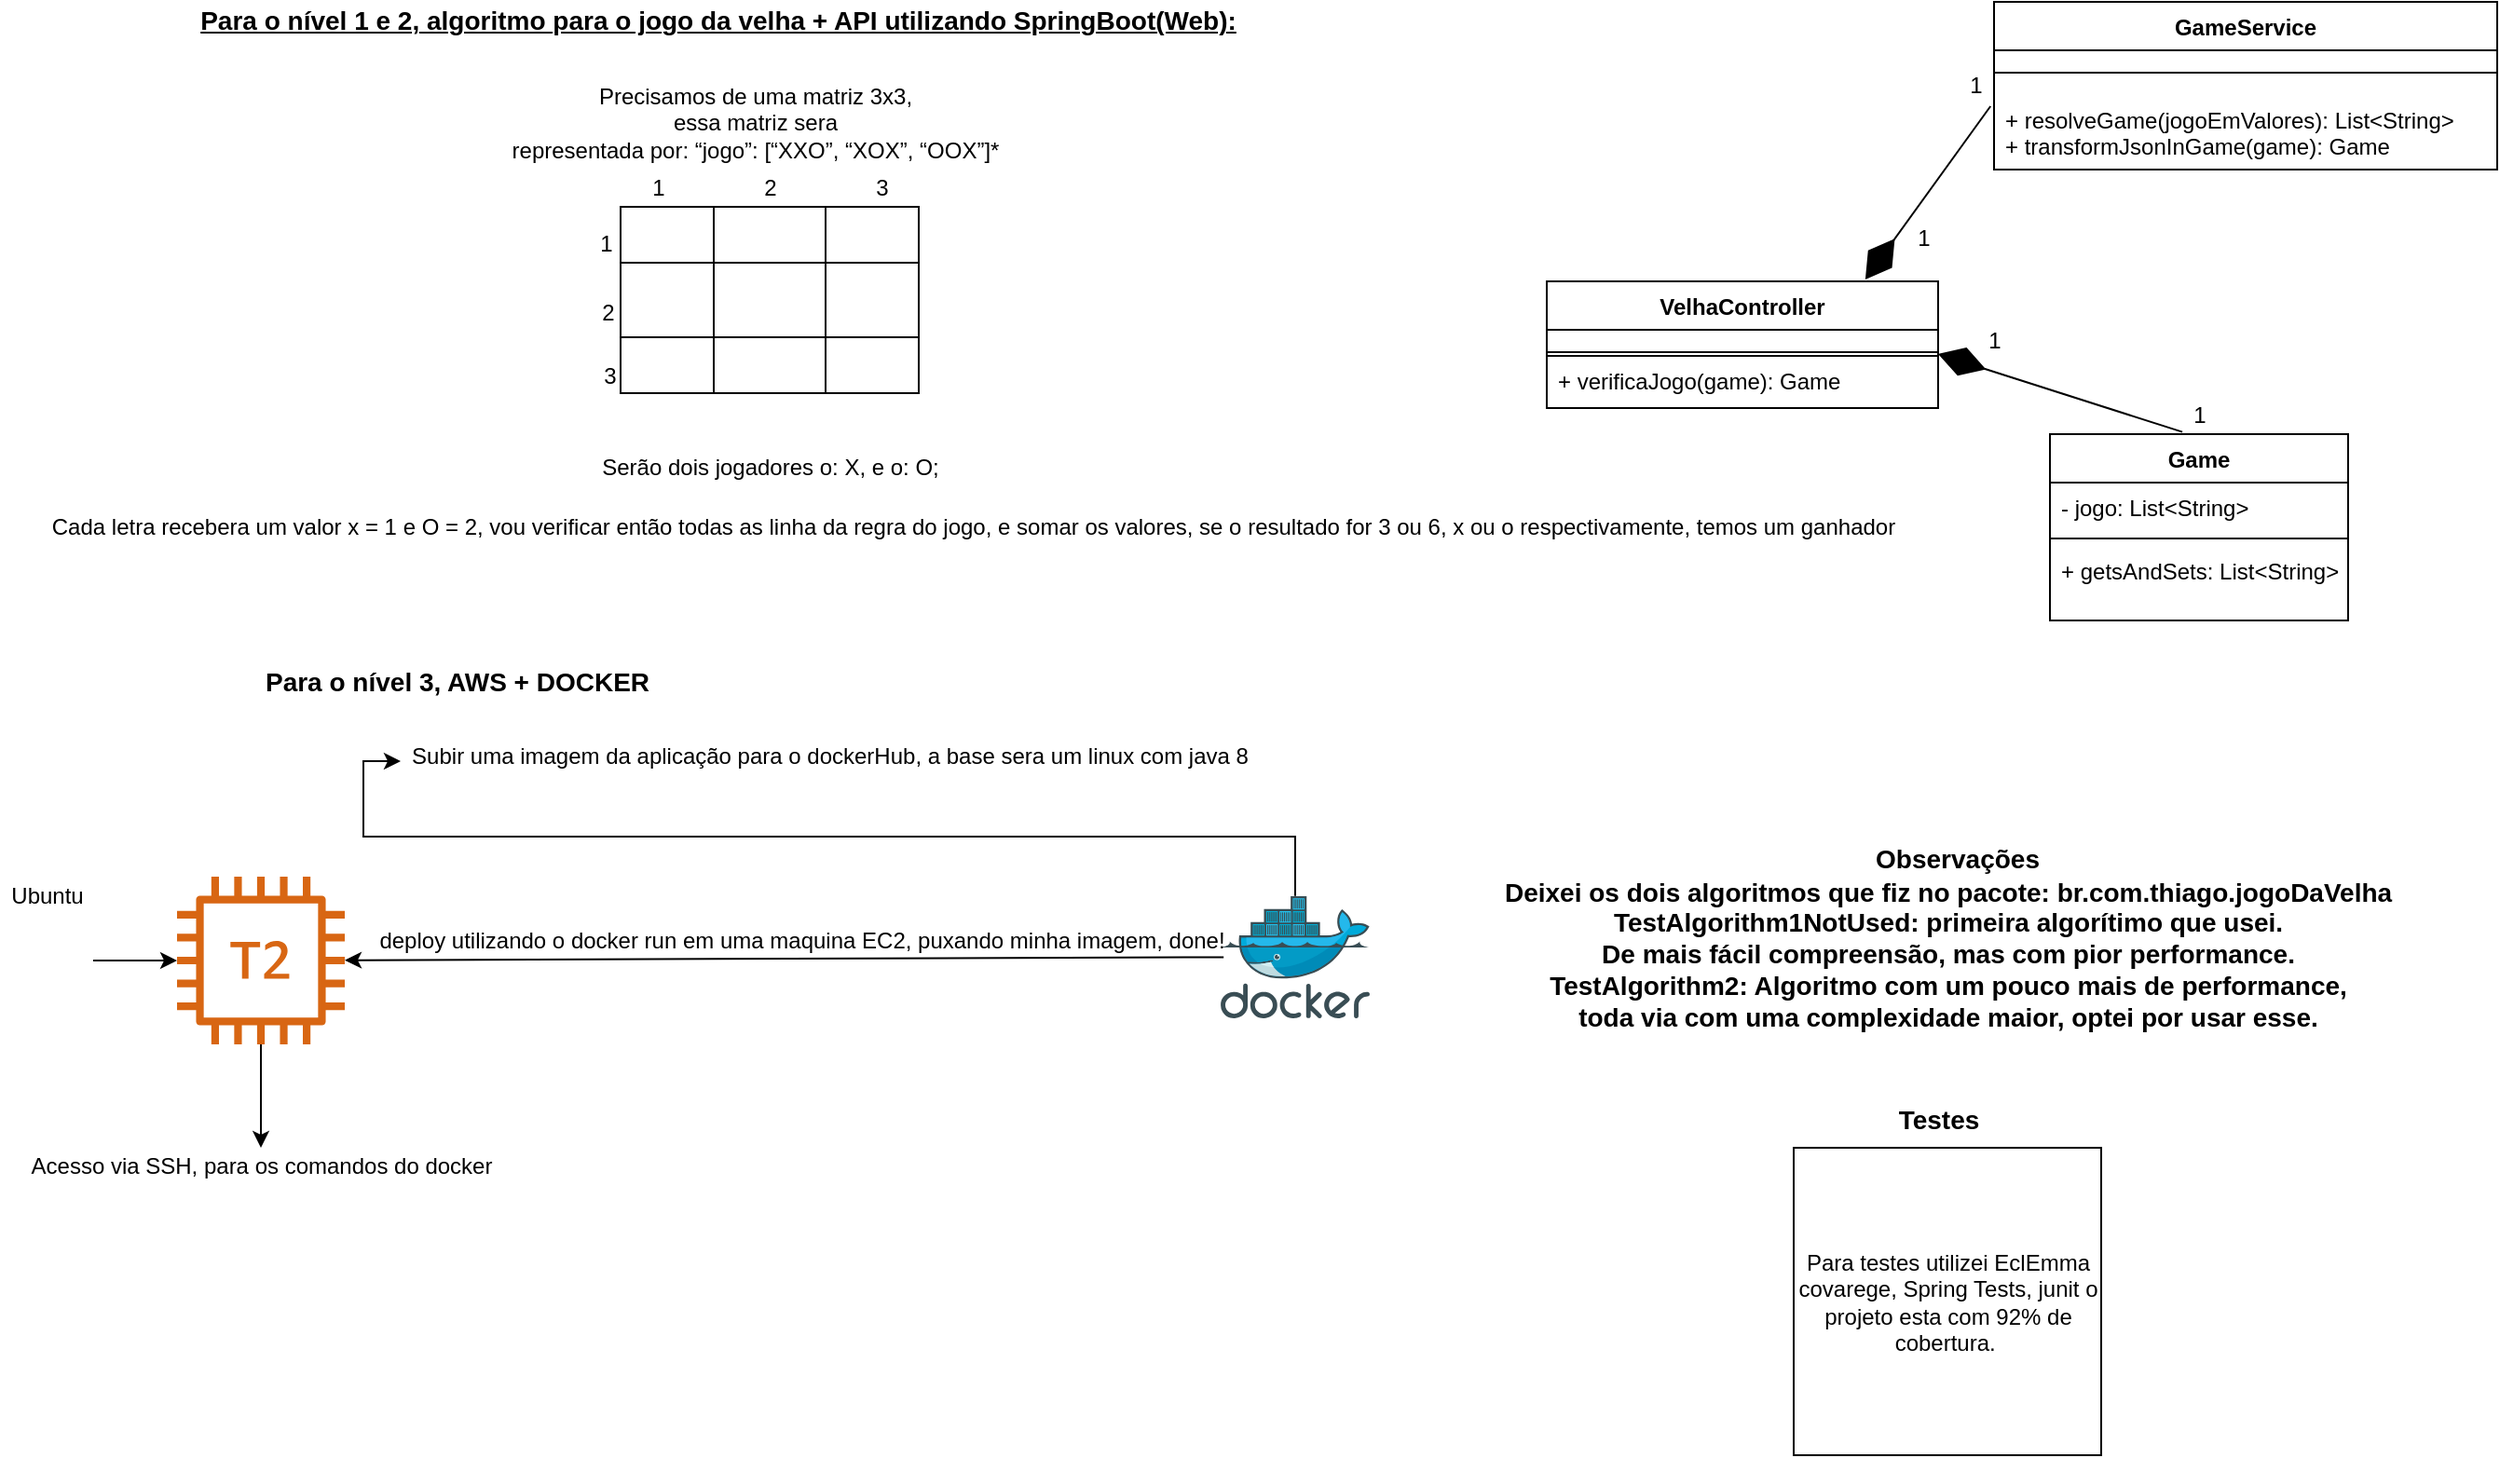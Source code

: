 <mxfile version="13.1.3" type="github">
  <diagram id="khcbJopSJ2TuTnvJd8K6" name="Explicando o projeto">
    <mxGraphModel dx="2249" dy="1931" grid="1" gridSize="10" guides="1" tooltips="1" connect="1" arrows="1" fold="1" page="1" pageScale="1" pageWidth="827" pageHeight="1169" math="0" shadow="0">
      <root>
        <mxCell id="0" />
        <mxCell id="1" parent="0" />
        <mxCell id="aO-OdemG8Kh4dcv20YWD-44" value="" style="rounded=0;whiteSpace=wrap;html=1;" parent="1" vertex="1">
          <mxGeometry x="260" y="138" width="210" height="30" as="geometry" />
        </mxCell>
        <mxCell id="aO-OdemG8Kh4dcv20YWD-1" value="" style="rounded=0;whiteSpace=wrap;html=1;" parent="1" vertex="1">
          <mxGeometry x="-237" y="60" width="160" height="100" as="geometry" />
        </mxCell>
        <mxCell id="aO-OdemG8Kh4dcv20YWD-4" value="" style="endArrow=none;html=1;entryX=1;entryY=0.25;entryDx=0;entryDy=0;exitX=0;exitY=0.25;exitDx=0;exitDy=0;" parent="1" edge="1">
          <mxGeometry width="50" height="50" relative="1" as="geometry">
            <mxPoint x="-237" y="130" as="sourcePoint" />
            <mxPoint x="-77" y="130" as="targetPoint" />
          </mxGeometry>
        </mxCell>
        <mxCell id="aO-OdemG8Kh4dcv20YWD-8" value="" style="endArrow=none;html=1;entryX=0.5;entryY=0;entryDx=0;entryDy=0;exitX=0.5;exitY=1;exitDx=0;exitDy=0;" parent="1" edge="1">
          <mxGeometry width="50" height="50" relative="1" as="geometry">
            <mxPoint x="-187" y="160" as="sourcePoint" />
            <mxPoint x="-187" y="60" as="targetPoint" />
            <Array as="points">
              <mxPoint x="-187" y="90" />
            </Array>
          </mxGeometry>
        </mxCell>
        <mxCell id="aO-OdemG8Kh4dcv20YWD-9" value="" style="endArrow=none;html=1;entryX=0.5;entryY=0;entryDx=0;entryDy=0;exitX=0.5;exitY=1;exitDx=0;exitDy=0;" parent="1" edge="1">
          <mxGeometry width="50" height="50" relative="1" as="geometry">
            <mxPoint x="-127" y="160" as="sourcePoint" />
            <mxPoint x="-127" y="60" as="targetPoint" />
            <Array as="points">
              <mxPoint x="-127" y="90" />
            </Array>
          </mxGeometry>
        </mxCell>
        <mxCell id="aO-OdemG8Kh4dcv20YWD-11" value="" style="endArrow=none;html=1;entryX=1;entryY=0.25;entryDx=0;entryDy=0;exitX=0;exitY=0.25;exitDx=0;exitDy=0;" parent="1" edge="1">
          <mxGeometry width="50" height="50" relative="1" as="geometry">
            <mxPoint x="-237" y="90" as="sourcePoint" />
            <mxPoint x="-77" y="90" as="targetPoint" />
            <Array as="points">
              <mxPoint x="-177" y="90" />
            </Array>
          </mxGeometry>
        </mxCell>
        <mxCell id="aO-OdemG8Kh4dcv20YWD-12" value="1" style="text;html=1;align=center;verticalAlign=middle;resizable=0;points=[];autosize=1;" parent="1" vertex="1">
          <mxGeometry x="-255" y="70" width="20" height="20" as="geometry" />
        </mxCell>
        <mxCell id="aO-OdemG8Kh4dcv20YWD-13" value="2" style="text;html=1;align=center;verticalAlign=middle;resizable=0;points=[];autosize=1;" parent="1" vertex="1">
          <mxGeometry x="-254" y="107" width="20" height="20" as="geometry" />
        </mxCell>
        <mxCell id="aO-OdemG8Kh4dcv20YWD-14" value="3" style="text;html=1;align=center;verticalAlign=middle;resizable=0;points=[];autosize=1;" parent="1" vertex="1">
          <mxGeometry x="-253" y="141" width="20" height="20" as="geometry" />
        </mxCell>
        <mxCell id="aO-OdemG8Kh4dcv20YWD-15" value="1" style="text;html=1;align=center;verticalAlign=middle;resizable=0;points=[];autosize=1;" parent="1" vertex="1">
          <mxGeometry x="-227" y="40" width="20" height="20" as="geometry" />
        </mxCell>
        <mxCell id="aO-OdemG8Kh4dcv20YWD-16" value="2" style="text;html=1;align=center;verticalAlign=middle;resizable=0;points=[];autosize=1;" parent="1" vertex="1">
          <mxGeometry x="-167" y="40" width="20" height="20" as="geometry" />
        </mxCell>
        <mxCell id="aO-OdemG8Kh4dcv20YWD-17" value="3" style="text;html=1;align=center;verticalAlign=middle;resizable=0;points=[];autosize=1;" parent="1" vertex="1">
          <mxGeometry x="-107" y="40" width="20" height="20" as="geometry" />
        </mxCell>
        <mxCell id="aO-OdemG8Kh4dcv20YWD-18" value="Precisamos de uma matriz 3x3, &lt;br&gt;essa matriz sera &lt;br&gt;representada por:&amp;nbsp;“jogo”: [“XXO”, “XOX”, “OOX”]*" style="text;html=1;align=center;verticalAlign=middle;resizable=0;points=[];autosize=1;" parent="1" vertex="1">
          <mxGeometry x="-305" y="-10" width="280" height="50" as="geometry" />
        </mxCell>
        <mxCell id="aO-OdemG8Kh4dcv20YWD-19" value="&lt;b&gt;&lt;u&gt;&lt;font style=&quot;font-size: 14px&quot;&gt;Para o nível 1 e 2, algoritmo para o jogo da velha + API utilizando SpringBoot(Web):&lt;/font&gt;&lt;/u&gt;&lt;/b&gt;" style="text;html=1;align=center;verticalAlign=middle;resizable=0;points=[];autosize=1;" parent="1" vertex="1">
          <mxGeometry x="-470" y="-50" width="570" height="20" as="geometry" />
        </mxCell>
        <mxCell id="aO-OdemG8Kh4dcv20YWD-22" value="Serão dois jogadores o: X, e o: O;" style="text;html=1;align=center;verticalAlign=middle;resizable=0;points=[];autosize=1;" parent="1" vertex="1">
          <mxGeometry x="-257" y="190" width="200" height="20" as="geometry" />
        </mxCell>
        <mxCell id="aO-OdemG8Kh4dcv20YWD-35" value="" style="endArrow=diamondThin;endFill=1;endSize=24;html=1;exitX=0.444;exitY=-0.012;exitDx=0;exitDy=0;exitPerimeter=0;entryX=1;entryY=0.5;entryDx=0;entryDy=0;" parent="1" source="aO-OdemG8Kh4dcv20YWD-31" edge="1">
          <mxGeometry width="160" relative="1" as="geometry">
            <mxPoint x="160" y="195" as="sourcePoint" />
            <mxPoint x="470" y="139" as="targetPoint" />
            <Array as="points" />
          </mxGeometry>
        </mxCell>
        <mxCell id="aO-OdemG8Kh4dcv20YWD-36" value="1" style="text;html=1;align=center;verticalAlign=middle;resizable=0;points=[];autosize=1;" parent="1" vertex="1">
          <mxGeometry x="490" y="122" width="20" height="20" as="geometry" />
        </mxCell>
        <mxCell id="aO-OdemG8Kh4dcv20YWD-37" value="1" style="text;html=1;align=center;verticalAlign=middle;resizable=0;points=[];autosize=1;" parent="1" vertex="1">
          <mxGeometry x="600" y="162" width="20" height="20" as="geometry" />
        </mxCell>
        <mxCell id="aO-OdemG8Kh4dcv20YWD-42" value="+ verificaJogo(game): Game" style="text;strokeColor=none;fillColor=none;align=left;verticalAlign=top;spacingLeft=4;spacingRight=4;overflow=hidden;rotatable=0;points=[[0,0.5],[1,0.5]];portConstraint=eastwest;" parent="1" vertex="1">
          <mxGeometry x="260" y="140" width="210" height="26" as="geometry" />
        </mxCell>
        <mxCell id="voS8EZ6vIUPbUoV9z7Ga-1" value="Cada letra recebera um valor x = 1 e O = 2, vou verificar então todas as linha da regra do jogo, e somar os valores, se o resultado for 3 ou 6, x ou o respectivamente, temos um ganhador" style="text;html=1;align=center;verticalAlign=middle;resizable=0;points=[];autosize=1;" parent="1" vertex="1">
          <mxGeometry x="-548" y="222" width="1000" height="20" as="geometry" />
        </mxCell>
        <mxCell id="voS8EZ6vIUPbUoV9z7Ga-2" value="" style="outlineConnect=0;fontColor=#232F3E;gradientColor=none;fillColor=#D86613;strokeColor=none;dashed=0;verticalLabelPosition=bottom;verticalAlign=top;align=center;html=1;fontSize=12;fontStyle=0;aspect=fixed;pointerEvents=1;shape=mxgraph.aws4.t2_instance;" parent="1" vertex="1">
          <mxGeometry x="-475" y="419.5" width="90" height="90" as="geometry" />
        </mxCell>
        <mxCell id="voS8EZ6vIUPbUoV9z7Ga-5" value="" style="edgeStyle=orthogonalEdgeStyle;rounded=0;orthogonalLoop=1;jettySize=auto;html=1;entryX=0;entryY=0.625;entryDx=0;entryDy=0;entryPerimeter=0;" parent="1" source="voS8EZ6vIUPbUoV9z7Ga-3" target="voS8EZ6vIUPbUoV9z7Ga-6" edge="1">
          <mxGeometry relative="1" as="geometry">
            <mxPoint x="405" y="420" as="targetPoint" />
            <Array as="points">
              <mxPoint x="125" y="398" />
              <mxPoint x="-375" y="398" />
              <mxPoint x="-375" y="358" />
            </Array>
          </mxGeometry>
        </mxCell>
        <mxCell id="voS8EZ6vIUPbUoV9z7Ga-3" value="" style="aspect=fixed;html=1;points=[];align=center;image;fontSize=12;image=img/lib/mscae/Docker.svg;" parent="1" vertex="1">
          <mxGeometry x="85" y="429.9" width="80" height="65.6" as="geometry" />
        </mxCell>
        <mxCell id="voS8EZ6vIUPbUoV9z7Ga-6" value="Subir uma imagem da aplicação para o dockerHub, a base sera um linux com java 8" style="text;html=1;align=center;verticalAlign=middle;resizable=0;points=[];autosize=1;" parent="1" vertex="1">
          <mxGeometry x="-355" y="345" width="460" height="20" as="geometry" />
        </mxCell>
        <mxCell id="voS8EZ6vIUPbUoV9z7Ga-7" value="" style="endArrow=classic;html=1;exitX=0.02;exitY=0.5;exitDx=0;exitDy=0;exitPerimeter=0;" parent="1" source="voS8EZ6vIUPbUoV9z7Ga-3" target="voS8EZ6vIUPbUoV9z7Ga-2" edge="1">
          <mxGeometry width="50" height="50" relative="1" as="geometry">
            <mxPoint x="-15" y="415" as="sourcePoint" />
            <mxPoint x="35" y="365" as="targetPoint" />
          </mxGeometry>
        </mxCell>
        <mxCell id="voS8EZ6vIUPbUoV9z7Ga-8" value="deploy utilizando o docker run em uma maquina EC2, puxando minha imagem, done!" style="text;html=1;align=center;verticalAlign=middle;resizable=0;points=[];autosize=1;" parent="1" vertex="1">
          <mxGeometry x="-375" y="435" width="470" height="38" as="geometry" />
        </mxCell>
        <mxCell id="voS8EZ6vIUPbUoV9z7Ga-9" value="&lt;br&gt;" style="text;html=1;align=center;verticalAlign=middle;resizable=0;points=[];autosize=1;" parent="voS8EZ6vIUPbUoV9z7Ga-8" vertex="1">
          <mxGeometry x="101" y="18" width="20" height="20" as="geometry" />
        </mxCell>
        <mxCell id="voS8EZ6vIUPbUoV9z7Ga-12" value="&lt;b&gt;&lt;font style=&quot;font-size: 14px&quot;&gt;Para o nível 3, AWS + DOCKER&lt;/font&gt;&lt;/b&gt;" style="text;html=1;align=center;verticalAlign=middle;resizable=0;points=[];autosize=1;" parent="1" vertex="1">
          <mxGeometry x="-435" y="305" width="220" height="20" as="geometry" />
        </mxCell>
        <mxCell id="voS8EZ6vIUPbUoV9z7Ga-14" value="" style="endArrow=classic;html=1;" parent="1" source="voS8EZ6vIUPbUoV9z7Ga-2" edge="1">
          <mxGeometry width="50" height="50" relative="1" as="geometry">
            <mxPoint x="-445" y="575" as="sourcePoint" />
            <mxPoint x="-430" y="565" as="targetPoint" />
          </mxGeometry>
        </mxCell>
        <mxCell id="voS8EZ6vIUPbUoV9z7Ga-15" value="Acesso via SSH, para os comandos do docker&lt;br&gt;" style="text;html=1;align=center;verticalAlign=middle;resizable=0;points=[];autosize=1;" parent="1" vertex="1">
          <mxGeometry x="-560" y="565" width="260" height="20" as="geometry" />
        </mxCell>
        <mxCell id="aO-OdemG8Kh4dcv20YWD-31" value="Game" style="swimlane;fontStyle=1;align=center;verticalAlign=top;childLayout=stackLayout;horizontal=1;startSize=26;horizontalStack=0;resizeParent=1;resizeParentMax=0;resizeLast=0;collapsible=1;marginBottom=0;" parent="1" vertex="1">
          <mxGeometry x="530" y="182" width="160" height="100" as="geometry" />
        </mxCell>
        <mxCell id="aO-OdemG8Kh4dcv20YWD-32" value="- jogo: List&lt;String&gt;" style="text;strokeColor=none;fillColor=none;align=left;verticalAlign=top;spacingLeft=4;spacingRight=4;overflow=hidden;rotatable=0;points=[[0,0.5],[1,0.5]];portConstraint=eastwest;" parent="aO-OdemG8Kh4dcv20YWD-31" vertex="1">
          <mxGeometry y="26" width="160" height="26" as="geometry" />
        </mxCell>
        <mxCell id="aO-OdemG8Kh4dcv20YWD-33" value="" style="line;strokeWidth=1;fillColor=none;align=left;verticalAlign=middle;spacingTop=-1;spacingLeft=3;spacingRight=3;rotatable=0;labelPosition=right;points=[];portConstraint=eastwest;" parent="aO-OdemG8Kh4dcv20YWD-31" vertex="1">
          <mxGeometry y="52" width="160" height="8" as="geometry" />
        </mxCell>
        <mxCell id="aO-OdemG8Kh4dcv20YWD-34" value="+ getsAndSets: List&lt;String&gt;" style="text;strokeColor=none;fillColor=none;align=left;verticalAlign=top;spacingLeft=4;spacingRight=4;overflow=hidden;rotatable=0;points=[[0,0.5],[1,0.5]];portConstraint=eastwest;" parent="aO-OdemG8Kh4dcv20YWD-31" vertex="1">
          <mxGeometry y="60" width="160" height="40" as="geometry" />
        </mxCell>
        <mxCell id="aO-OdemG8Kh4dcv20YWD-23" value="VelhaController" style="swimlane;fontStyle=1;childLayout=stackLayout;horizontal=1;startSize=26;fillColor=none;horizontalStack=0;resizeParent=1;resizeParentMax=0;resizeLast=0;collapsible=1;marginBottom=0;" parent="1" vertex="1">
          <mxGeometry x="260" y="100" width="210" height="40" as="geometry">
            <mxRectangle x="330" y="40" width="60" height="26" as="alternateBounds" />
          </mxGeometry>
        </mxCell>
        <mxCell id="voS8EZ6vIUPbUoV9z7Ga-16" value="GameService" style="swimlane;fontStyle=1;align=center;verticalAlign=top;childLayout=stackLayout;horizontal=1;startSize=26;horizontalStack=0;resizeParent=1;resizeParentMax=0;resizeLast=0;collapsible=1;marginBottom=0;" parent="1" vertex="1">
          <mxGeometry x="500" y="-50" width="270" height="90" as="geometry" />
        </mxCell>
        <mxCell id="voS8EZ6vIUPbUoV9z7Ga-18" value="" style="line;strokeWidth=1;fillColor=none;align=left;verticalAlign=middle;spacingTop=-1;spacingLeft=3;spacingRight=3;rotatable=0;labelPosition=right;points=[];portConstraint=eastwest;" parent="voS8EZ6vIUPbUoV9z7Ga-16" vertex="1">
          <mxGeometry y="26" width="270" height="24" as="geometry" />
        </mxCell>
        <mxCell id="voS8EZ6vIUPbUoV9z7Ga-19" value="+ resolveGame(jogoEmValores): List&lt;String&gt;&#xa;+ transformJsonInGame(game): Game" style="text;strokeColor=none;fillColor=none;align=left;verticalAlign=top;spacingLeft=4;spacingRight=4;overflow=hidden;rotatable=0;points=[[0,0.5],[1,0.5]];portConstraint=eastwest;" parent="voS8EZ6vIUPbUoV9z7Ga-16" vertex="1">
          <mxGeometry y="50" width="270" height="40" as="geometry" />
        </mxCell>
        <mxCell id="voS8EZ6vIUPbUoV9z7Ga-21" value="" style="endArrow=diamondThin;endFill=1;endSize=24;html=1;exitX=-0.007;exitY=0.15;exitDx=0;exitDy=0;exitPerimeter=0;entryX=0.814;entryY=-0.025;entryDx=0;entryDy=0;entryPerimeter=0;" parent="1" source="voS8EZ6vIUPbUoV9z7Ga-19" target="aO-OdemG8Kh4dcv20YWD-23" edge="1">
          <mxGeometry width="160" relative="1" as="geometry">
            <mxPoint x="470" y="30.0" as="sourcePoint" />
            <mxPoint x="338.96" y="-11.8" as="targetPoint" />
            <Array as="points" />
          </mxGeometry>
        </mxCell>
        <mxCell id="voS8EZ6vIUPbUoV9z7Ga-22" value="1" style="text;html=1;align=center;verticalAlign=middle;resizable=0;points=[];autosize=1;" parent="1" vertex="1">
          <mxGeometry x="452" y="67" width="20" height="20" as="geometry" />
        </mxCell>
        <mxCell id="voS8EZ6vIUPbUoV9z7Ga-23" value="1" style="text;html=1;align=center;verticalAlign=middle;resizable=0;points=[];autosize=1;" parent="1" vertex="1">
          <mxGeometry x="480" y="-15" width="20" height="20" as="geometry" />
        </mxCell>
        <mxCell id="voS8EZ6vIUPbUoV9z7Ga-29" style="edgeStyle=orthogonalEdgeStyle;rounded=0;orthogonalLoop=1;jettySize=auto;html=1;" parent="1" source="voS8EZ6vIUPbUoV9z7Ga-25" target="voS8EZ6vIUPbUoV9z7Ga-2" edge="1">
          <mxGeometry relative="1" as="geometry" />
        </mxCell>
        <mxCell id="voS8EZ6vIUPbUoV9z7Ga-25" value="" style="shape=image;html=1;verticalAlign=top;verticalLabelPosition=bottom;labelBackgroundColor=#ffffff;imageAspect=0;aspect=fixed;image=https://cdn1.iconfinder.com/data/icons/system-shade-circles/512/ubuntu-128.png" parent="1" vertex="1">
          <mxGeometry x="-570" y="439.5" width="50" height="50" as="geometry" />
        </mxCell>
        <mxCell id="voS8EZ6vIUPbUoV9z7Ga-28" value="Ubuntu" style="text;html=1;align=center;verticalAlign=middle;resizable=0;points=[];autosize=1;" parent="1" vertex="1">
          <mxGeometry x="-570" y="419.5" width="50" height="20" as="geometry" />
        </mxCell>
        <mxCell id="A24w_fFQ7bOaAUfPhMum-1" value="&lt;font&gt;&lt;span style=&quot;font-size: 14px&quot;&gt;&lt;b&gt;Deixei os dois algoritmos que fiz no pacote: br.com.thiago.jogoDaVelha&lt;/b&gt;&lt;/span&gt;&lt;br&gt;&lt;span style=&quot;font-size: 14px&quot;&gt;&lt;b&gt;TestAlgorithm1NotUsed: primeira algorítimo que usei.&lt;br&gt;&lt;/b&gt;&lt;/span&gt;&lt;font style=&quot;font-size: 14px&quot;&gt;&lt;b&gt;De mais fácil compreensão, mas com pior performance.&lt;/b&gt;&lt;/font&gt;&lt;br&gt;&lt;span style=&quot;font-size: 14px&quot;&gt;&lt;b&gt;TestAlgorithm2: Algoritmo com um pouco mais de performance, &lt;/b&gt;&lt;/span&gt;&lt;br&gt;&lt;span style=&quot;font-size: 14px&quot;&gt;&lt;b&gt;toda via com uma complexidade maior, optei por usar esse.&lt;/b&gt;&lt;/span&gt;&lt;/font&gt;" style="text;html=1;align=center;verticalAlign=middle;resizable=0;points=[];autosize=1;" parent="1" vertex="1">
          <mxGeometry x="230" y="420.5" width="490" height="80" as="geometry" />
        </mxCell>
        <mxCell id="A24w_fFQ7bOaAUfPhMum-2" value="&lt;font style=&quot;font-size: 14px&quot;&gt;&lt;b&gt;Observações&lt;/b&gt;&lt;/font&gt;" style="text;html=1;align=center;verticalAlign=middle;resizable=0;points=[];autosize=1;" parent="1" vertex="1">
          <mxGeometry x="430" y="399.5" width="100" height="20" as="geometry" />
        </mxCell>
        <mxCell id="A24w_fFQ7bOaAUfPhMum-3" value="Para testes utilizei EclEmma covarege, Spring Tests, junit o projeto esta com 92% de cobertura.&amp;nbsp;" style="whiteSpace=wrap;html=1;aspect=fixed;" parent="1" vertex="1">
          <mxGeometry x="392.5" y="565" width="165" height="165" as="geometry" />
        </mxCell>
        <mxCell id="A24w_fFQ7bOaAUfPhMum-6" value="&lt;b&gt;&lt;font style=&quot;font-size: 14px&quot;&gt;Testes&lt;/font&gt;&lt;/b&gt;" style="text;html=1;align=center;verticalAlign=middle;resizable=0;points=[];autosize=1;" parent="1" vertex="1">
          <mxGeometry x="440" y="540" width="60" height="20" as="geometry" />
        </mxCell>
      </root>
    </mxGraphModel>
  </diagram>
</mxfile>
